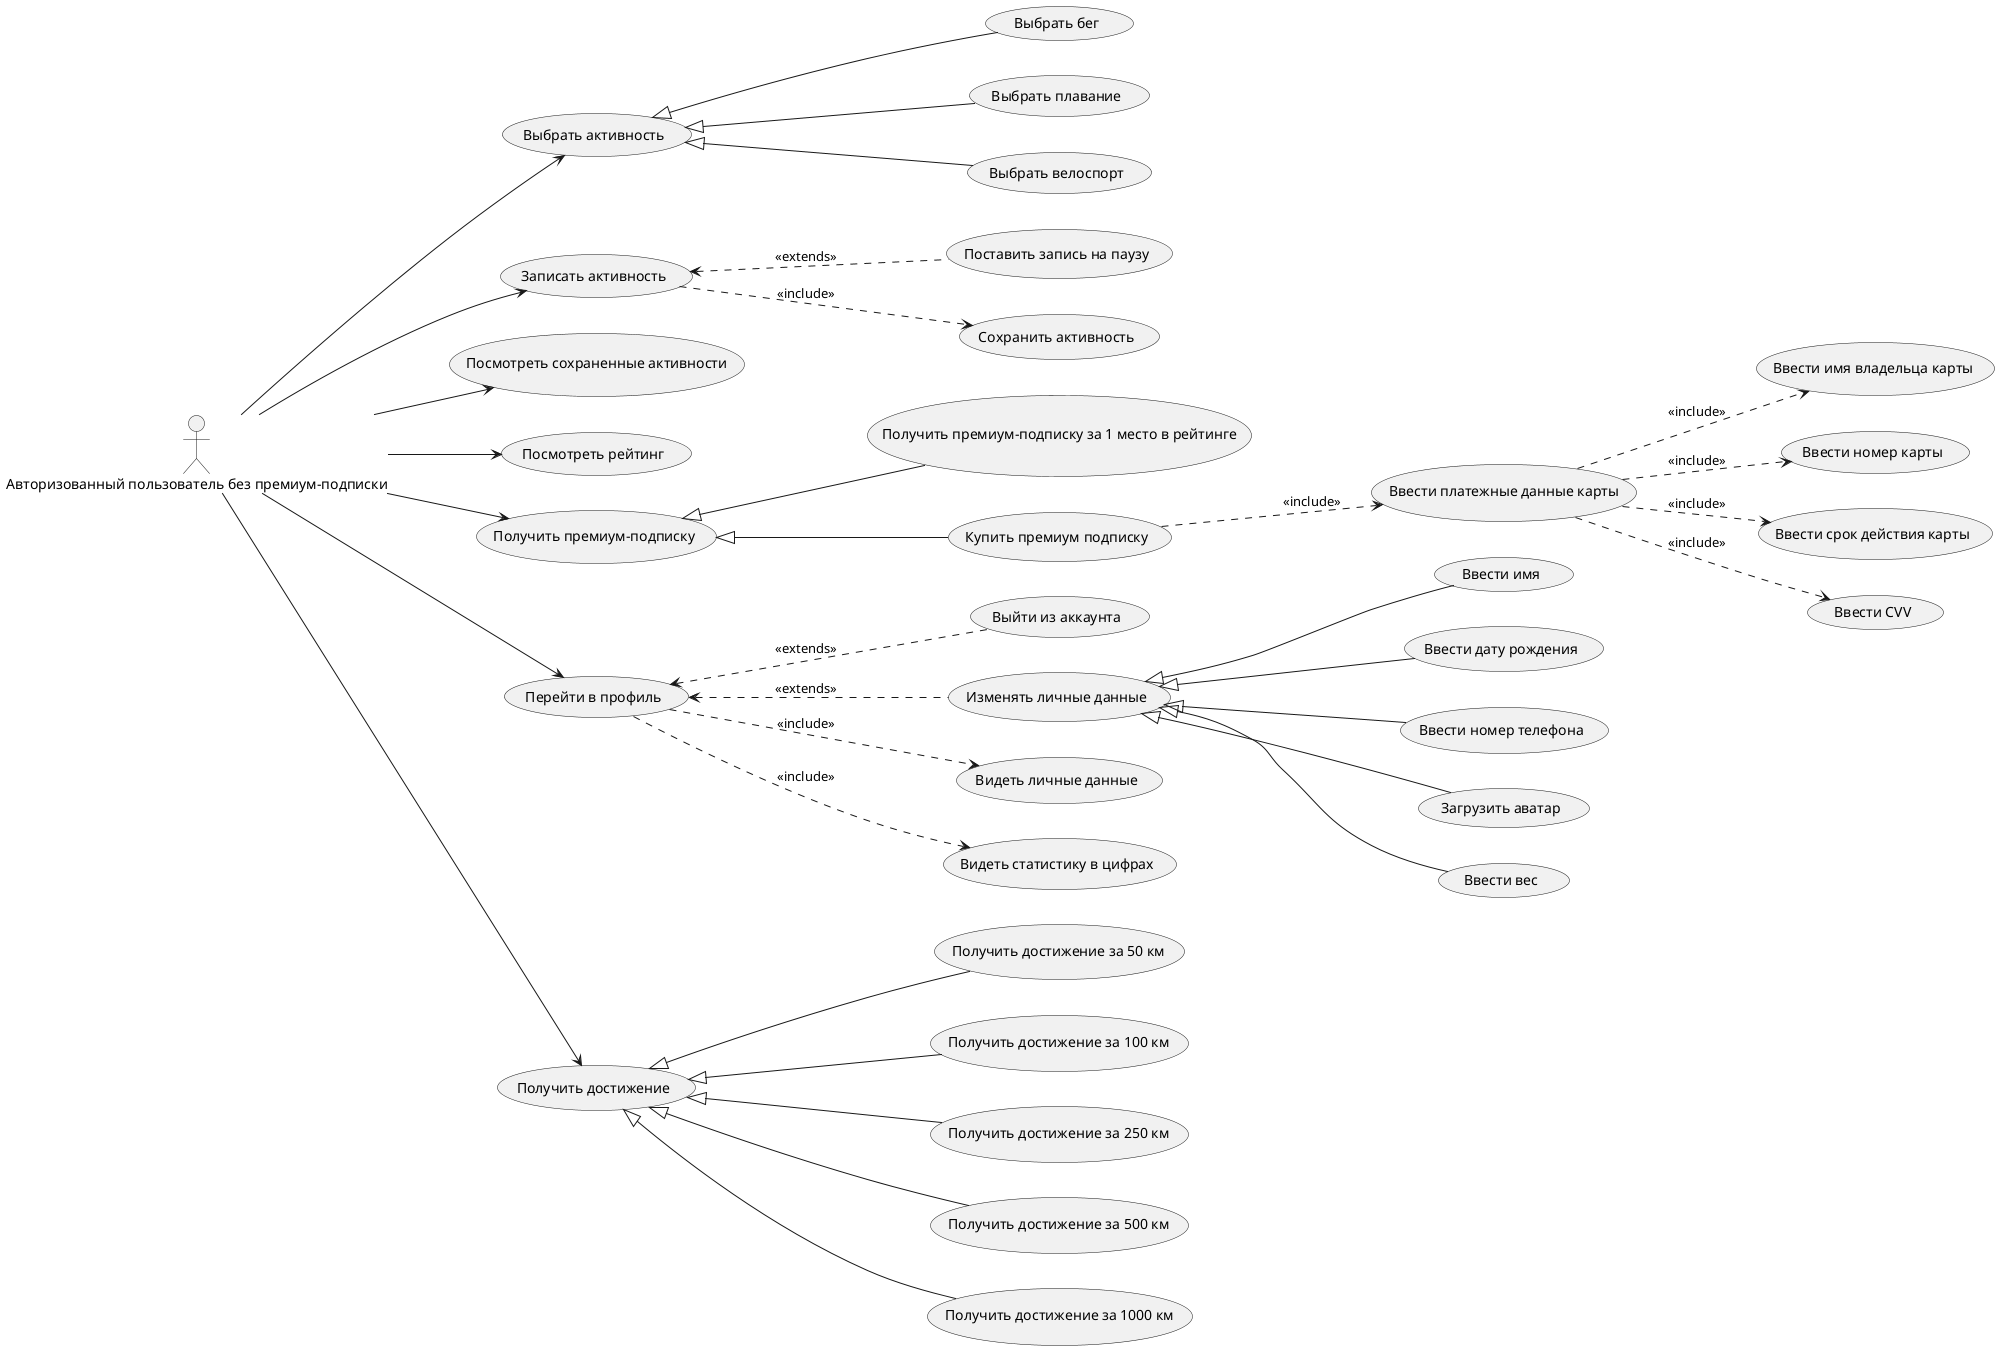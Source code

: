 @startuml

left to right direction
skinparam maxMessageSize 500

:Авторизованный пользователь без премиум-подписки: as user

(Выбрать активность) as user_choice
(Выбрать бег) as user_running
(Выбрать плавание) as user_swimming
(Выбрать велоспорт) as user_bicycling
(Записать активность) as user_record
(Поставить запись на паузу) as user_pause
(Сохранить активность) as user_save
(Посмотреть сохраненные активности) as user_activities
(Посмотреть рейтинг) as user_rating

(Получить премиум-подписку) as user_get_prem
(Получить премиум-подписку за 1 место в рейтинге) as user_first
(Купить премиум подписку) as user_buy
(Ввести платежные данные карты) as card_data
(Ввести имя владельца карты) as user_name
(Ввести номер карты) as card_number
(Ввести срок действия карты) as card_expiration_date
(Ввести CVV) as card_cvv

(Выйти из аккаунта) as user_exit
(Перейти в профиль) as user_profile
(Изменять личные данные) as user_change
(Видеть личные данные) as user_view_data
(Ввести имя) as user_profile_name
(Ввести дату рождения) as user_date
(Ввести номер телефона) as user_phone
(Загрузить аватар) as user_photo
(Ввести вес) as user_weight

(Получить достижение) as user_achievements
(Получить достижение за 50 км) as user_50
(Получить достижение за 100 км) as user_100
(Получить достижение за 250 км) as user_250
(Получить достижение за 500 км) as user_500
(Получить достижение за 1000 км) as user_1000

(Видеть статистику в цифрах) as user_statistics
user --> user_choice
user --> user_record
user_choice <|-- user_running
user_choice <|-- user_swimming
user_choice <|-- user_bicycling
user_record <.. user_pause : <<extends>>
user_record ..> user_save : <<include>>
user --> user_rating
user --> user_activities

user --> user_get_prem
user_get_prem <|-- user_buy
user_get_prem <|-- user_first
user_buy ..> card_data : <<include>>
card_data ..> user_name : <<include>>
card_data ..> card_number : <<include>>
card_data ..> card_expiration_date : <<include>>
card_data ..> card_cvv : <<include>>

user --> user_profile
user_profile ..> user_view_data : <<include>>
user_profile <.. user_change : <<extends>>
user_change <|-- user_profile_name
user_change <|-- user_date
user_change <|-- user_phone
user_change <|-- user_photo
user_change <|-- user_weight
user_profile ..> user_statistics : <<include>>
user_profile <.. user_exit : <<extends>>

user --> user_achievements
user_achievements <|-- user_50
user_achievements <|-- user_100
user_achievements <|-- user_250
user_achievements <|-- user_500
user_achievements <|-- user_1000
@enduml